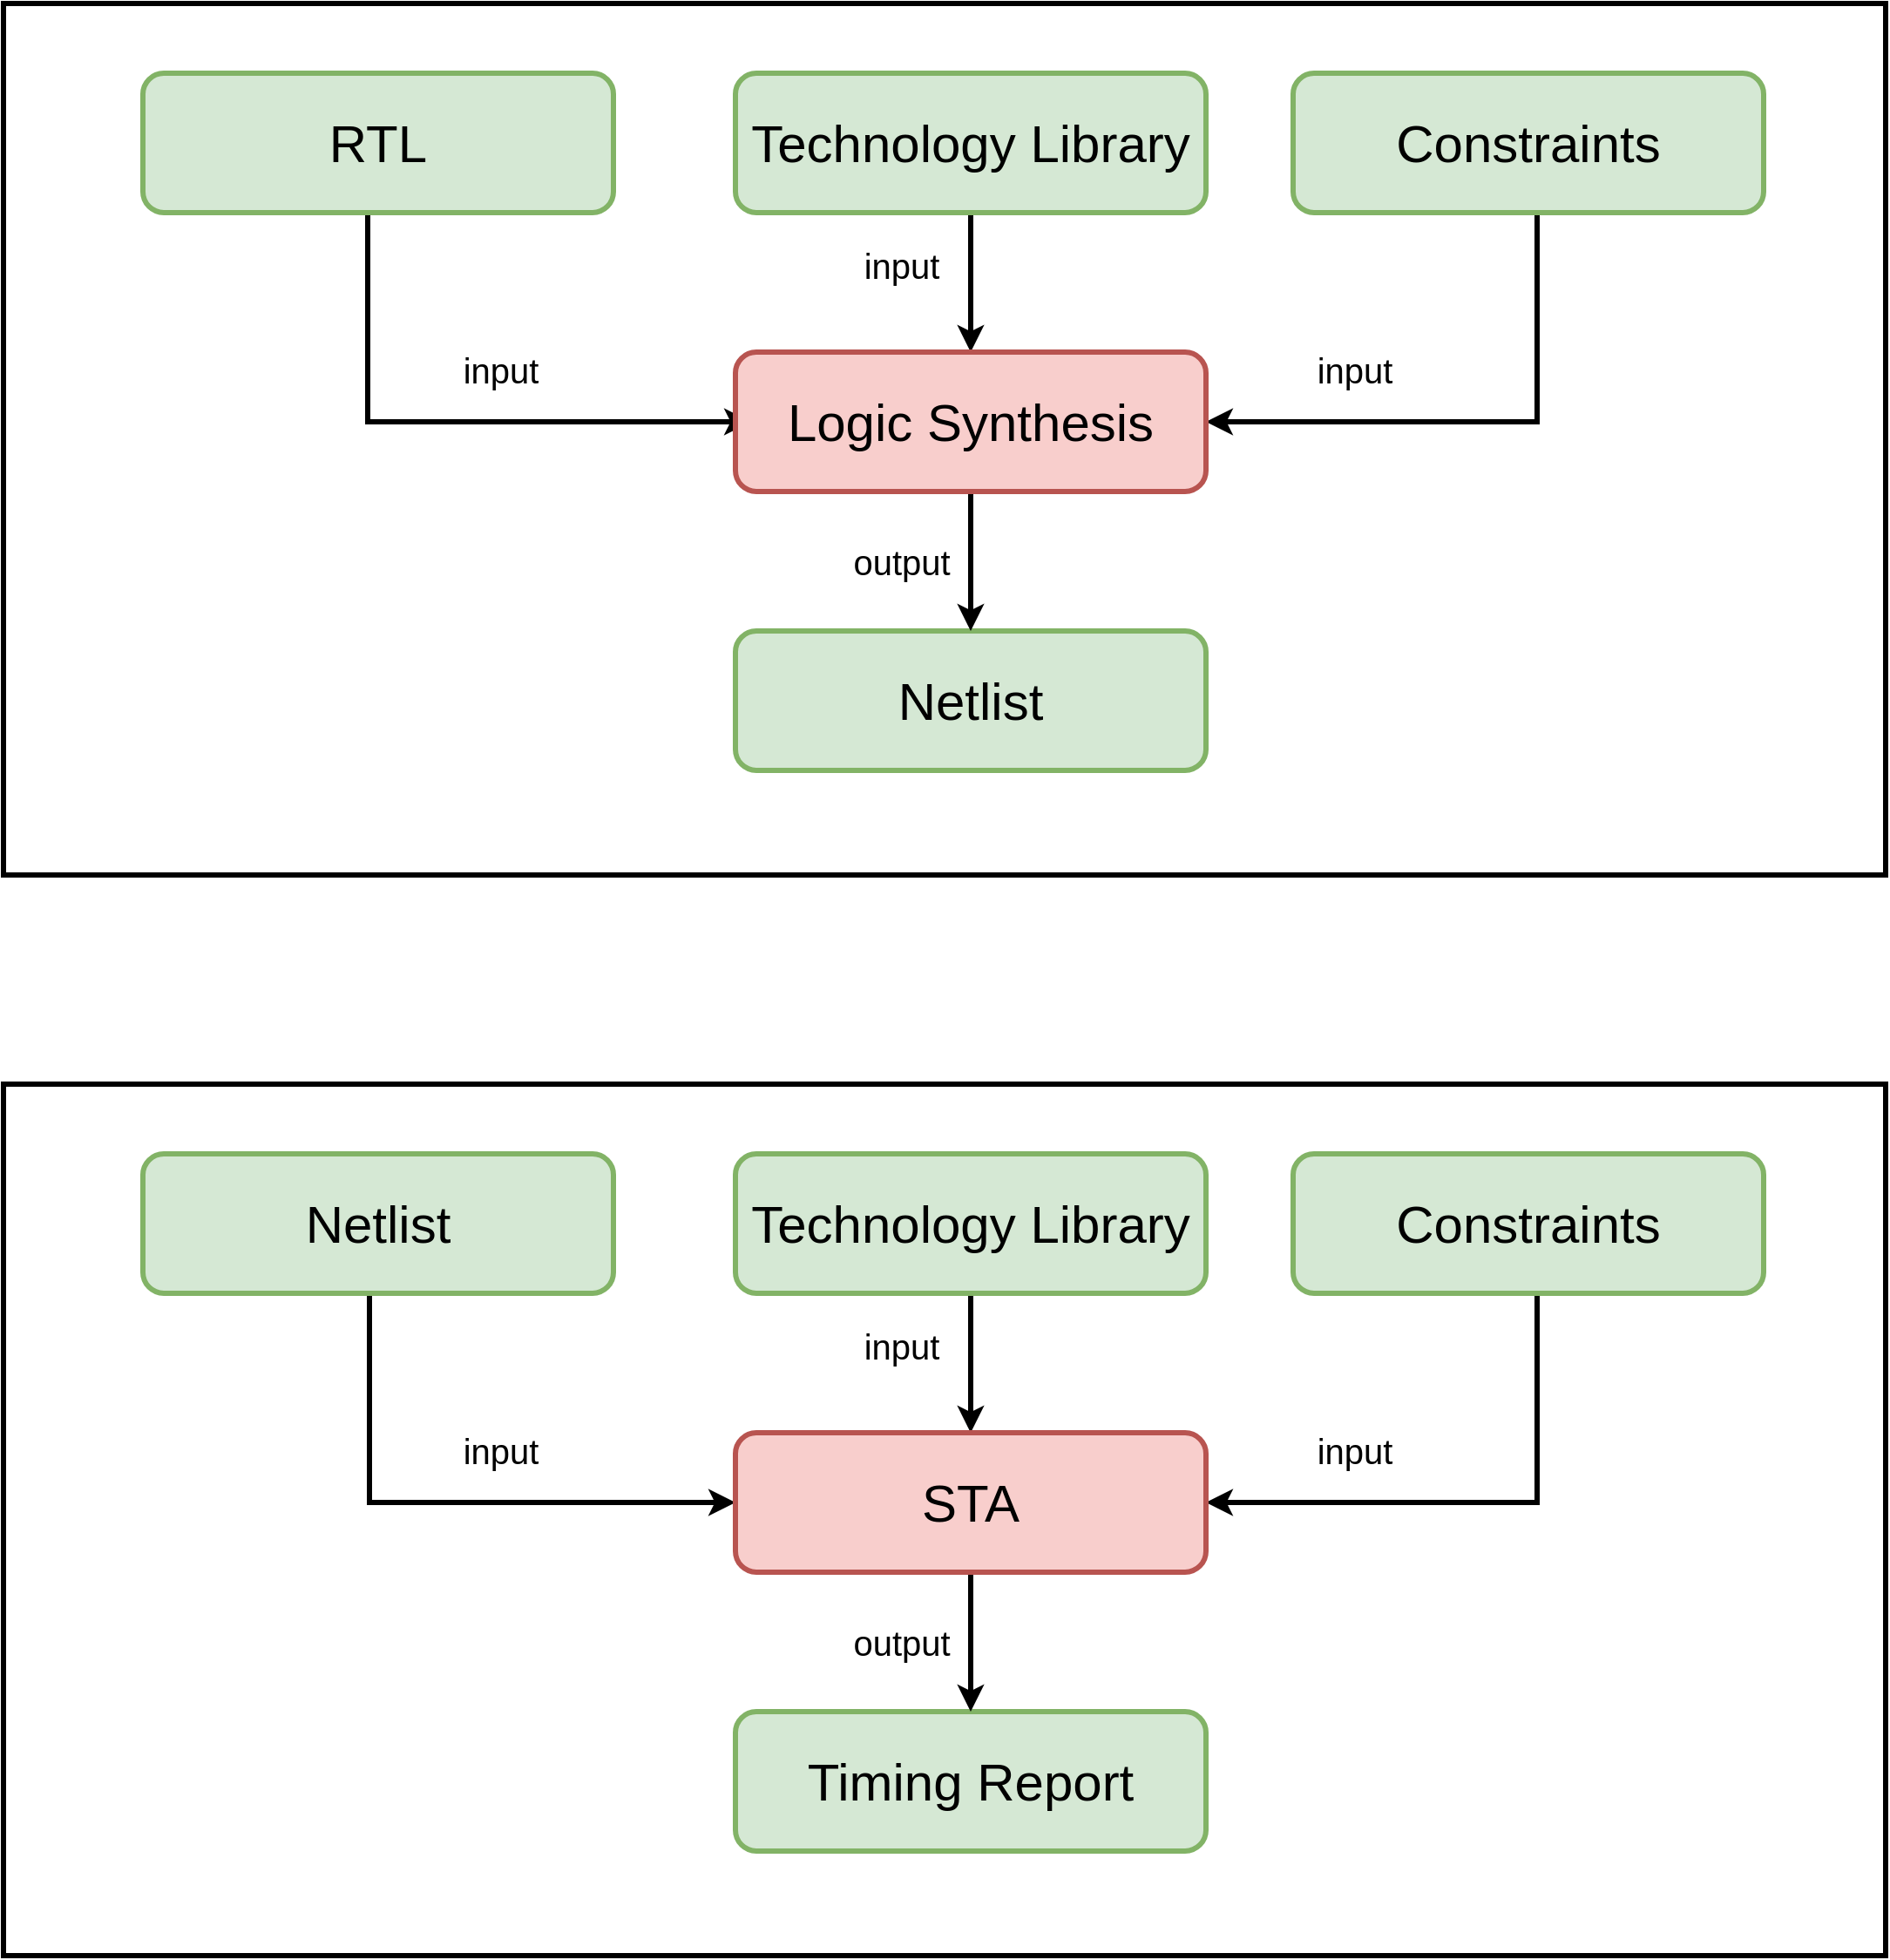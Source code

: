<mxfile version="26.2.12">
  <diagram name="Page-1" id="WNzBvePf3QDAUcIBkwJz">
    <mxGraphModel dx="1898" dy="1131" grid="1" gridSize="10" guides="1" tooltips="1" connect="1" arrows="1" fold="1" page="1" pageScale="1" pageWidth="850" pageHeight="1100" math="0" shadow="0">
      <root>
        <mxCell id="0" />
        <mxCell id="1" parent="0" />
        <mxCell id="-fsIMlW8abiKfvNUh4bt-31" value="" style="rounded=0;whiteSpace=wrap;html=1;gradientDirection=radial;fontSize=30;strokeWidth=3;" vertex="1" parent="1">
          <mxGeometry x="160" y="480" width="1080" height="500" as="geometry" />
        </mxCell>
        <mxCell id="-fsIMlW8abiKfvNUh4bt-28" style="edgeStyle=orthogonalEdgeStyle;rounded=0;orthogonalLoop=1;jettySize=auto;html=1;entryX=0;entryY=0.5;entryDx=0;entryDy=0;strokeWidth=3;fontSize=30;" edge="1" parent="1">
          <mxGeometry relative="1" as="geometry">
            <mxPoint x="369" y="600" as="sourcePoint" />
            <mxPoint x="589" y="720" as="targetPoint" />
            <Array as="points">
              <mxPoint x="369" y="720" />
            </Array>
          </mxGeometry>
        </mxCell>
        <mxCell id="-fsIMlW8abiKfvNUh4bt-18" value="RTL" style="rounded=1;whiteSpace=wrap;html=1;strokeWidth=3;fontSize=30;fillColor=#d5e8d4;strokeColor=#82b366;" vertex="1" parent="1">
          <mxGeometry x="240" y="520" width="270" height="80" as="geometry" />
        </mxCell>
        <mxCell id="-fsIMlW8abiKfvNUh4bt-27" value="" style="edgeStyle=orthogonalEdgeStyle;rounded=0;orthogonalLoop=1;jettySize=auto;html=1;strokeWidth=3;fontSize=30;" edge="1" parent="1" source="-fsIMlW8abiKfvNUh4bt-19" target="-fsIMlW8abiKfvNUh4bt-24">
          <mxGeometry relative="1" as="geometry" />
        </mxCell>
        <mxCell id="-fsIMlW8abiKfvNUh4bt-19" value="Technology Library" style="rounded=1;whiteSpace=wrap;html=1;strokeWidth=3;fontSize=30;fillColor=#d5e8d4;strokeColor=#82b366;" vertex="1" parent="1">
          <mxGeometry x="580" y="520" width="270" height="80" as="geometry" />
        </mxCell>
        <mxCell id="-fsIMlW8abiKfvNUh4bt-29" style="edgeStyle=orthogonalEdgeStyle;rounded=0;orthogonalLoop=1;jettySize=auto;html=1;entryX=1;entryY=0.5;entryDx=0;entryDy=0;strokeWidth=3;fontSize=30;" edge="1" parent="1" source="-fsIMlW8abiKfvNUh4bt-20" target="-fsIMlW8abiKfvNUh4bt-24">
          <mxGeometry relative="1" as="geometry">
            <Array as="points">
              <mxPoint x="1040" y="720" />
            </Array>
          </mxGeometry>
        </mxCell>
        <mxCell id="-fsIMlW8abiKfvNUh4bt-20" value="Constraints" style="rounded=1;whiteSpace=wrap;html=1;strokeWidth=3;fontSize=30;fillColor=#d5e8d4;strokeColor=#82b366;" vertex="1" parent="1">
          <mxGeometry x="900" y="520" width="270" height="80" as="geometry" />
        </mxCell>
        <mxCell id="-fsIMlW8abiKfvNUh4bt-23" value="Netlist" style="rounded=1;whiteSpace=wrap;html=1;strokeWidth=3;fontSize=30;fillColor=#d5e8d4;strokeColor=#82b366;" vertex="1" parent="1">
          <mxGeometry x="580" y="840" width="270" height="80" as="geometry" />
        </mxCell>
        <mxCell id="-fsIMlW8abiKfvNUh4bt-30" value="" style="edgeStyle=orthogonalEdgeStyle;rounded=0;orthogonalLoop=1;jettySize=auto;html=1;strokeWidth=3;fontSize=30;" edge="1" parent="1" source="-fsIMlW8abiKfvNUh4bt-24" target="-fsIMlW8abiKfvNUh4bt-23">
          <mxGeometry relative="1" as="geometry" />
        </mxCell>
        <mxCell id="-fsIMlW8abiKfvNUh4bt-24" value="Logic Synthesis" style="rounded=1;whiteSpace=wrap;html=1;strokeWidth=3;fontSize=30;fillColor=#f8cecc;strokeColor=#b85450;" vertex="1" parent="1">
          <mxGeometry x="580" y="680" width="270" height="80" as="geometry" />
        </mxCell>
        <mxCell id="-fsIMlW8abiKfvNUh4bt-32" value="input" style="text;html=1;align=center;verticalAlign=middle;resizable=0;points=[];autosize=1;strokeColor=none;fillColor=none;fontSize=20;" vertex="1" parent="1">
          <mxGeometry x="410" y="670" width="70" height="40" as="geometry" />
        </mxCell>
        <mxCell id="-fsIMlW8abiKfvNUh4bt-33" value="input" style="text;html=1;align=center;verticalAlign=middle;resizable=0;points=[];autosize=1;strokeColor=none;fillColor=none;fontSize=20;" vertex="1" parent="1">
          <mxGeometry x="640" y="610" width="70" height="40" as="geometry" />
        </mxCell>
        <mxCell id="-fsIMlW8abiKfvNUh4bt-34" value="input" style="text;html=1;align=center;verticalAlign=middle;resizable=0;points=[];autosize=1;strokeColor=none;fillColor=none;fontSize=20;" vertex="1" parent="1">
          <mxGeometry x="900" y="670" width="70" height="40" as="geometry" />
        </mxCell>
        <mxCell id="-fsIMlW8abiKfvNUh4bt-35" value="output" style="text;html=1;align=center;verticalAlign=middle;resizable=0;points=[];autosize=1;strokeColor=none;fillColor=none;fontSize=20;" vertex="1" parent="1">
          <mxGeometry x="635" y="780" width="80" height="40" as="geometry" />
        </mxCell>
        <mxCell id="-fsIMlW8abiKfvNUh4bt-37" value="" style="rounded=0;whiteSpace=wrap;html=1;gradientDirection=radial;fontSize=30;strokeWidth=3;" vertex="1" parent="1">
          <mxGeometry x="160" y="1100" width="1080" height="500" as="geometry" />
        </mxCell>
        <mxCell id="-fsIMlW8abiKfvNUh4bt-38" style="edgeStyle=orthogonalEdgeStyle;rounded=0;orthogonalLoop=1;jettySize=auto;html=1;entryX=0;entryY=0.5;entryDx=0;entryDy=0;strokeWidth=3;fontSize=30;" edge="1" parent="1" source="-fsIMlW8abiKfvNUh4bt-39" target="-fsIMlW8abiKfvNUh4bt-46">
          <mxGeometry relative="1" as="geometry">
            <Array as="points">
              <mxPoint x="370" y="1340" />
            </Array>
          </mxGeometry>
        </mxCell>
        <mxCell id="-fsIMlW8abiKfvNUh4bt-39" value="Netlist" style="rounded=1;whiteSpace=wrap;html=1;strokeWidth=3;fontSize=30;fillColor=#d5e8d4;strokeColor=#82b366;" vertex="1" parent="1">
          <mxGeometry x="240" y="1140" width="270" height="80" as="geometry" />
        </mxCell>
        <mxCell id="-fsIMlW8abiKfvNUh4bt-40" value="" style="edgeStyle=orthogonalEdgeStyle;rounded=0;orthogonalLoop=1;jettySize=auto;html=1;strokeWidth=3;fontSize=30;" edge="1" parent="1" source="-fsIMlW8abiKfvNUh4bt-41" target="-fsIMlW8abiKfvNUh4bt-46">
          <mxGeometry relative="1" as="geometry" />
        </mxCell>
        <mxCell id="-fsIMlW8abiKfvNUh4bt-41" value="Technology Library" style="rounded=1;whiteSpace=wrap;html=1;strokeWidth=3;fontSize=30;fillColor=#d5e8d4;strokeColor=#82b366;" vertex="1" parent="1">
          <mxGeometry x="580" y="1140" width="270" height="80" as="geometry" />
        </mxCell>
        <mxCell id="-fsIMlW8abiKfvNUh4bt-42" style="edgeStyle=orthogonalEdgeStyle;rounded=0;orthogonalLoop=1;jettySize=auto;html=1;entryX=1;entryY=0.5;entryDx=0;entryDy=0;strokeWidth=3;fontSize=30;" edge="1" parent="1" source="-fsIMlW8abiKfvNUh4bt-43" target="-fsIMlW8abiKfvNUh4bt-46">
          <mxGeometry relative="1" as="geometry">
            <Array as="points">
              <mxPoint x="1040" y="1340" />
            </Array>
          </mxGeometry>
        </mxCell>
        <mxCell id="-fsIMlW8abiKfvNUh4bt-43" value="Constraints" style="rounded=1;whiteSpace=wrap;html=1;strokeWidth=3;fontSize=30;fillColor=#d5e8d4;strokeColor=#82b366;" vertex="1" parent="1">
          <mxGeometry x="900" y="1140" width="270" height="80" as="geometry" />
        </mxCell>
        <mxCell id="-fsIMlW8abiKfvNUh4bt-44" value="Timing Report" style="rounded=1;whiteSpace=wrap;html=1;strokeWidth=3;fontSize=30;fillColor=#d5e8d4;strokeColor=#82b366;" vertex="1" parent="1">
          <mxGeometry x="580" y="1460" width="270" height="80" as="geometry" />
        </mxCell>
        <mxCell id="-fsIMlW8abiKfvNUh4bt-45" value="" style="edgeStyle=orthogonalEdgeStyle;rounded=0;orthogonalLoop=1;jettySize=auto;html=1;strokeWidth=3;fontSize=30;" edge="1" parent="1" source="-fsIMlW8abiKfvNUh4bt-46" target="-fsIMlW8abiKfvNUh4bt-44">
          <mxGeometry relative="1" as="geometry" />
        </mxCell>
        <mxCell id="-fsIMlW8abiKfvNUh4bt-46" value="STA" style="rounded=1;whiteSpace=wrap;html=1;strokeWidth=3;fontSize=30;fillColor=#f8cecc;strokeColor=#b85450;" vertex="1" parent="1">
          <mxGeometry x="580" y="1300" width="270" height="80" as="geometry" />
        </mxCell>
        <mxCell id="-fsIMlW8abiKfvNUh4bt-47" value="input" style="text;html=1;align=center;verticalAlign=middle;resizable=0;points=[];autosize=1;strokeColor=none;fillColor=none;fontSize=20;" vertex="1" parent="1">
          <mxGeometry x="410" y="1290" width="70" height="40" as="geometry" />
        </mxCell>
        <mxCell id="-fsIMlW8abiKfvNUh4bt-48" value="input" style="text;html=1;align=center;verticalAlign=middle;resizable=0;points=[];autosize=1;strokeColor=none;fillColor=none;fontSize=20;" vertex="1" parent="1">
          <mxGeometry x="640" y="1230" width="70" height="40" as="geometry" />
        </mxCell>
        <mxCell id="-fsIMlW8abiKfvNUh4bt-49" value="input" style="text;html=1;align=center;verticalAlign=middle;resizable=0;points=[];autosize=1;strokeColor=none;fillColor=none;fontSize=20;" vertex="1" parent="1">
          <mxGeometry x="900" y="1290" width="70" height="40" as="geometry" />
        </mxCell>
        <mxCell id="-fsIMlW8abiKfvNUh4bt-50" value="output" style="text;html=1;align=center;verticalAlign=middle;resizable=0;points=[];autosize=1;strokeColor=none;fillColor=none;fontSize=20;" vertex="1" parent="1">
          <mxGeometry x="635" y="1400" width="80" height="40" as="geometry" />
        </mxCell>
      </root>
    </mxGraphModel>
  </diagram>
</mxfile>
